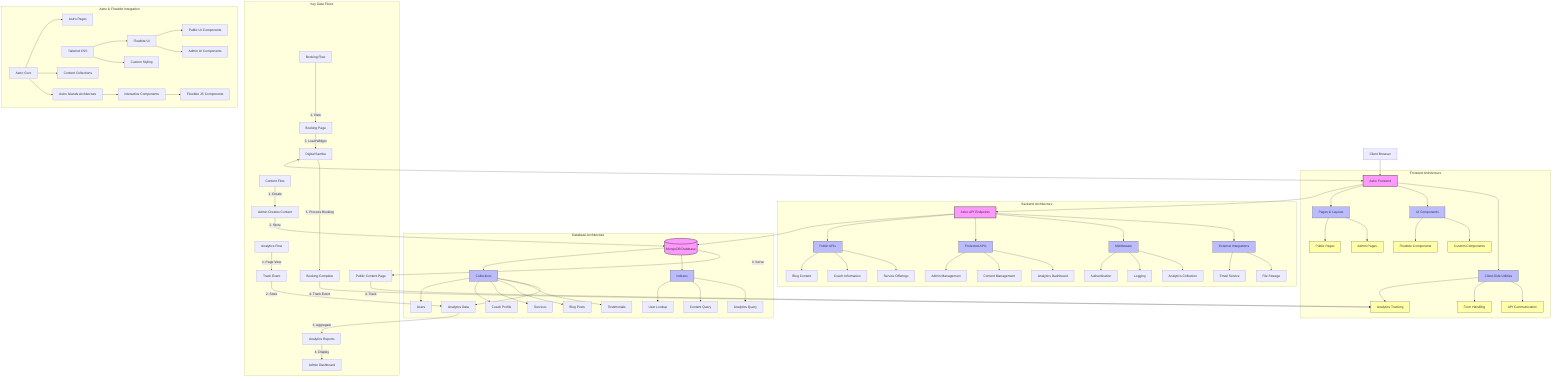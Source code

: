 graph TD
    %% Main Components
    Client[Client Browser] --> AstroFrontend[Astro Frontend]
    AstroFrontend --> AstroAPI[Astro API Endpoints]
    AstroAPI --> MongoDB[(MongoDB Database)]
    DigitalSamba[Digital Samba] <--> AstroFrontend
    
    %% Frontend Breakdown
    subgraph "Frontend Architecture"
        AstroFrontend --> Pages[Pages & Layouts]
        AstroFrontend --> Components[UI Components]
        AstroFrontend --> ClientUtils[Client-Side Utilities]
        
        Pages --> PublicPages[Public Pages]
        Pages --> AdminPages[Admin Pages]
        
        Components --> FlowbiteComponents[Flowbite Components]
        Components --> CustomComponents[Custom Components]
        
        ClientUtils --> Analytics[Analytics Tracking]
        ClientUtils --> Forms[Form Handling]
        ClientUtils --> APIClient[API Communication]
    end
    
    %% Backend Breakdown
    subgraph "Backend Architecture"
        AstroAPI --> PublicAPI[Public APIs]
        AstroAPI --> ProtectedAPI[Protected APIs]
        AstroAPI --> Middleware[Middleware]
        AstroAPI --> Integrations[External Integrations]
        
        PublicAPI --> BlogAPI[Blog Content]
        PublicAPI --> CoachAPI[Coach Information]
        PublicAPI --> ServicesAPI[Service Offerings]
        
        ProtectedAPI --> AdminAPI[Admin Management]
        ProtectedAPI --> ContentAPI[Content Management]
        ProtectedAPI --> AnalyticsAPI[Analytics Dashboard]
        
        Middleware --> AuthMiddleware[Authentication]
        Middleware --> LoggingMiddleware[Logging]
        Middleware --> AnalyticsMiddleware[Analytics Collection]
        
        Integrations --> EmailService[Email Service]
        Integrations --> FileStorage[File Storage]
    end
    
    %% Database Breakdown
    subgraph "Database Architecture"
        MongoDB --> Collections[Collections]
        MongoDB --> Indexes[Indexes]
        
        Collections --> UsersCollection[Users]
        Collections --> CoachCollection[Coach Profile]
        Collections --> ServicesCollection[Services]
        Collections --> BlogCollection[Blog Posts]
        Collections --> TestimonialsCollection[Testimonials]
        Collections --> AnalyticsCollection[Analytics Data]
        
        Indexes --> UserIndexes[User Lookup]
        Indexes --> ContentIndexes[Content Query]
        Indexes --> AnalyticsIndexes[Analytics Query]
    end
    
    %% Data Flow
    subgraph "Key Data Flows"
        %% Booking Flow
        BookingFlow[Booking Flow] --> |1. View| BookingPage[Booking Page]
        BookingPage --> |2. Load Widget| DigitalSamba
        DigitalSamba --> |3. Process Booking| BookingComplete[Booking Complete]
        BookingComplete --> |4. Track Event| Analytics
        
        %% Content Flow
        ContentFlow[Content Flow] --> |1. Create| AdminContent[Admin Creates Content]
        AdminContent --> |2. Store| MongoDB
        MongoDB --> |3. Serve| PublicContent[Public Content Page]
        PublicContent --> |4. Track| Analytics
        
        %% Analytics Flow
        AnalyticsFlow[Analytics Flow] --> |1. Page View| TrackEvent[Track Event]
        TrackEvent --> |2. Store| AnalyticsCollection
        AnalyticsCollection --> |3. Aggregate| Reports[Analytics Reports]
        Reports --> |4. Display| AdminDashboard[Admin Dashboard]
    end

    %% Component Interactions
    subgraph "Astro & Flowbite Integration"
        AstroCore[Astro Core] --> AstroPages[Astro Pages]
        AstroCore --> AstroIslands[Astro Islands Architecture]
        AstroCore --> ContentCollections[Content Collections]
        
        FlowbiteUI[Flowbite UI] --> PublicUI[Public UI Components]
        FlowbiteUI --> AdminUI[Admin UI Components]
        
        TailwindCSS[Tailwind CSS] --> FlowbiteUI
        TailwindCSS --> CustomStyles[Custom Styling]
        
        AstroIslands --> InteractiveComponents[Interactive Components]
        InteractiveComponents --> FlowbiteJS[Flowbite JS Components]
    end

classDef primary fill:#f9f,stroke:#333,stroke-width:2px;
classDef secondary fill:#bbf,stroke:#333,stroke-width:1px;
classDef tertiary fill:#ffa,stroke:#333,stroke-width:1px;

class AstroFrontend,AstroAPI,MongoDB primary;
class Pages,Components,ClientUtils,PublicAPI,ProtectedAPI,Middleware,Integrations,Collections,Indexes secondary;
class PublicPages,AdminPages,FlowbiteComponents,CustomComponents,Analytics,Forms,APIClient tertiary;
